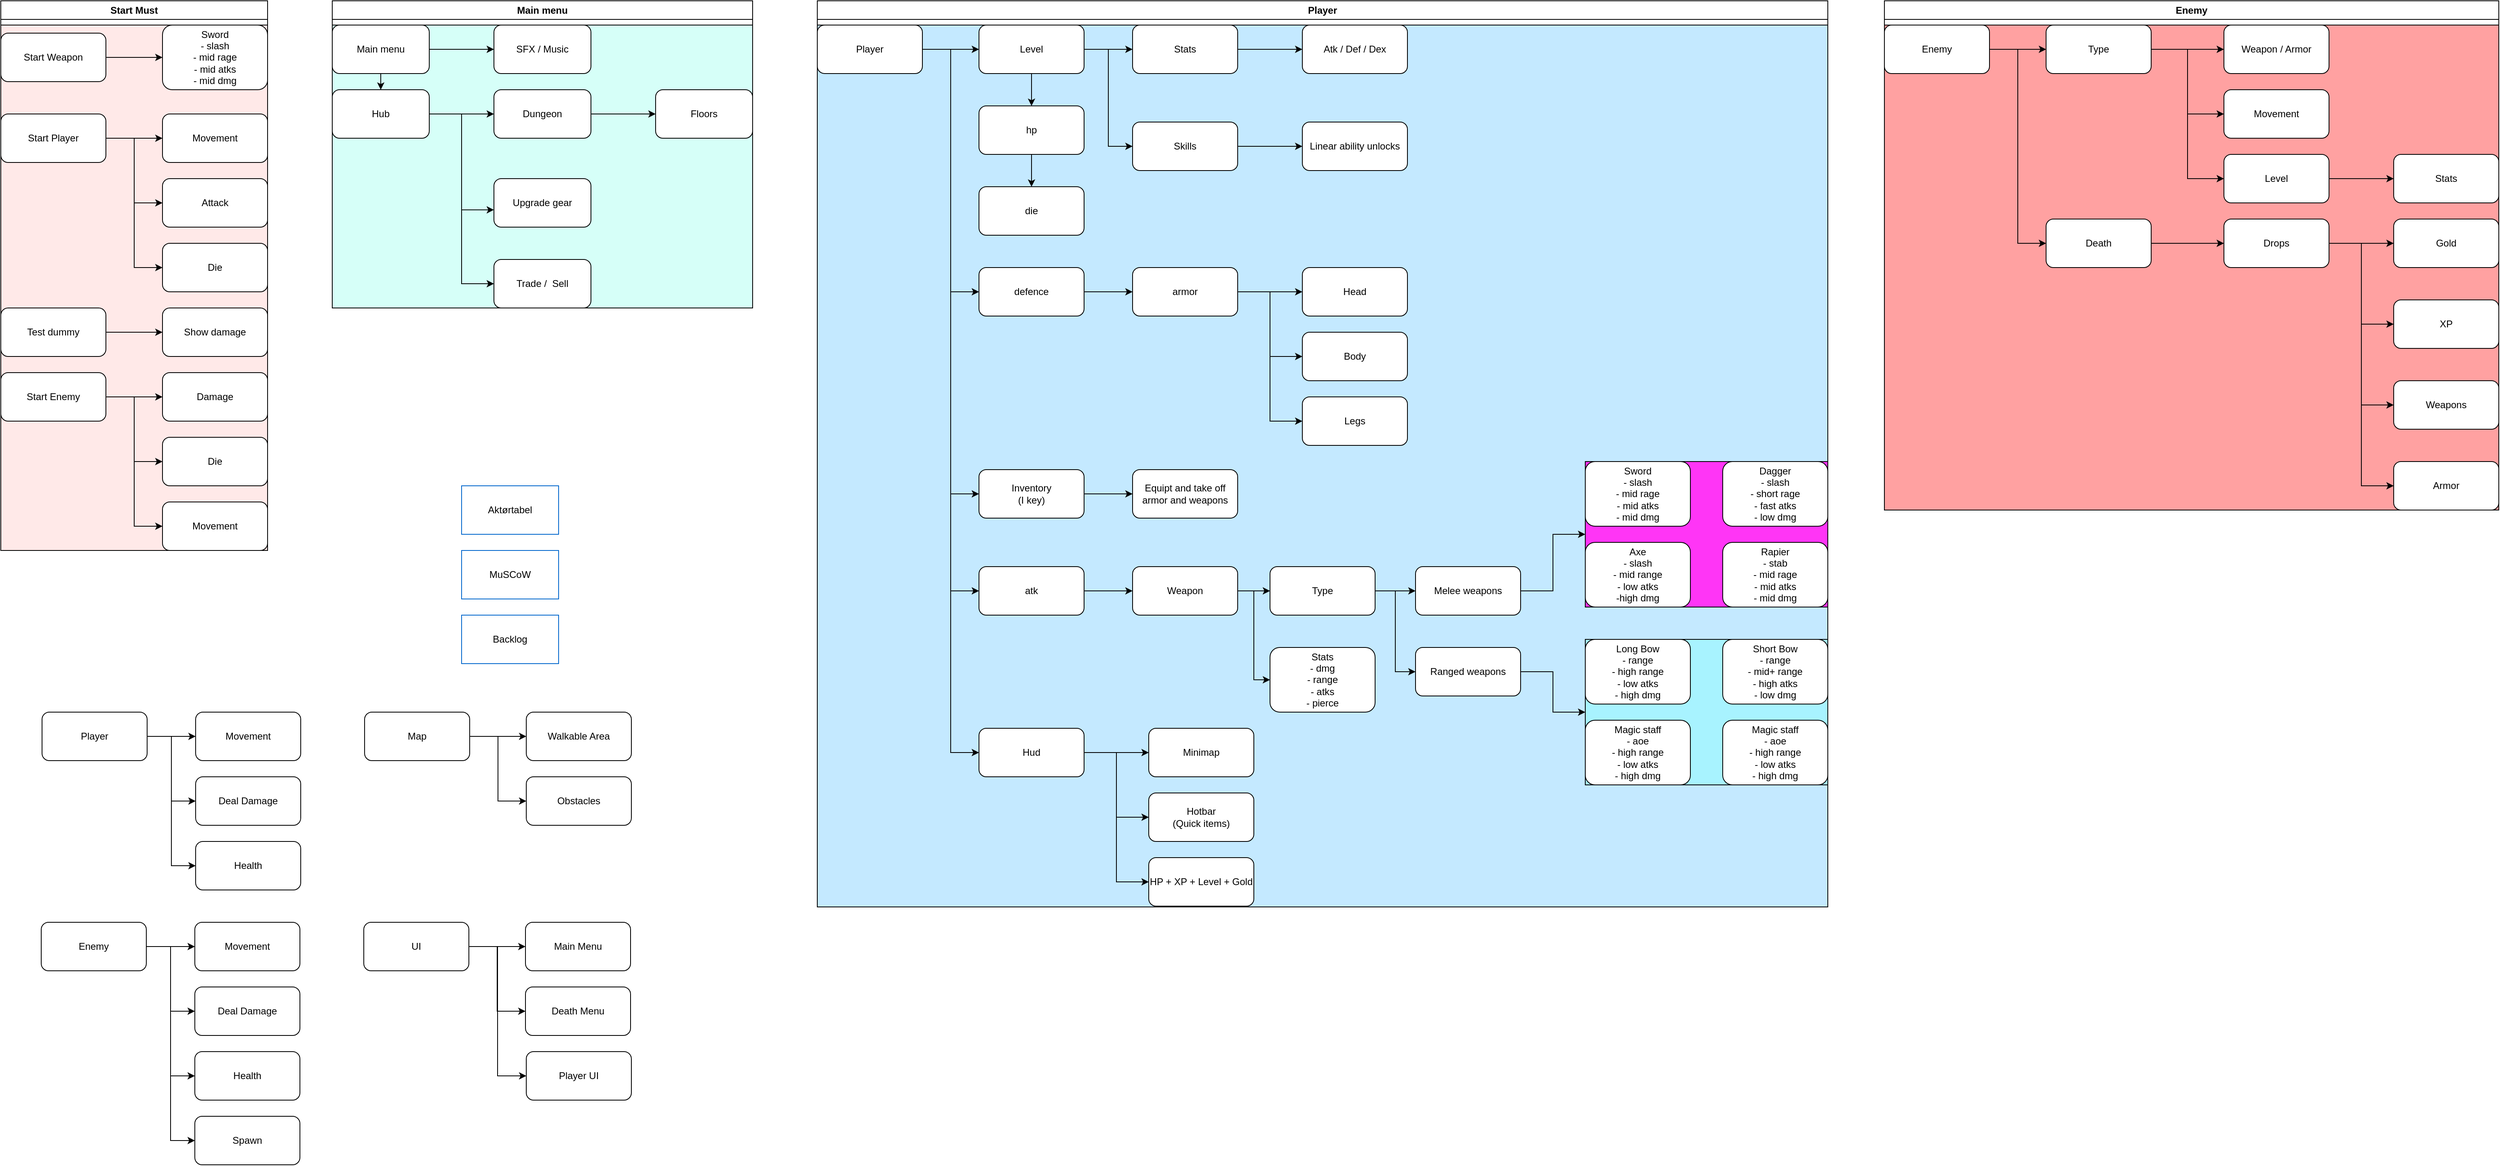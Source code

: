<mxfile version="23.0.2" type="device">
  <diagram name="Page-1" id="mqtEi6wbtd7gNWTVLWyt">
    <mxGraphModel dx="2267" dy="711" grid="1" gridSize="10" guides="1" tooltips="1" connect="1" arrows="1" fold="1" page="1" pageScale="1" pageWidth="827" pageHeight="1169" math="0" shadow="0">
      <root>
        <mxCell id="0" />
        <mxCell id="1" parent="0" />
        <mxCell id="Jrv9yYUr9FENAy5u5AD0-74" value="Start Must" style="swimlane;whiteSpace=wrap;html=1;" parent="1" vertex="1">
          <mxGeometry x="-810" width="330" height="680" as="geometry">
            <mxRectangle x="-580" y="250" width="100" height="30" as="alternateBounds" />
          </mxGeometry>
        </mxCell>
        <mxCell id="Jrv9yYUr9FENAy5u5AD0-71" value="" style="group" parent="Jrv9yYUr9FENAy5u5AD0-74" vertex="1" connectable="0">
          <mxGeometry y="30" width="330" height="780" as="geometry" />
        </mxCell>
        <mxCell id="Jrv9yYUr9FENAy5u5AD0-68" value="" style="rounded=0;whiteSpace=wrap;html=1;fillColor=#FFE9E8;" parent="Jrv9yYUr9FENAy5u5AD0-71" vertex="1">
          <mxGeometry width="330" height="650" as="geometry" />
        </mxCell>
        <mxCell id="Jrv9yYUr9FENAy5u5AD0-48" value="Start Weapon" style="rounded=1;whiteSpace=wrap;html=1;" parent="Jrv9yYUr9FENAy5u5AD0-71" vertex="1">
          <mxGeometry y="10" width="130" height="60" as="geometry" />
        </mxCell>
        <mxCell id="Jrv9yYUr9FENAy5u5AD0-51" value="Sword&lt;br&gt;- slash&lt;br&gt;- mid rage&lt;br&gt;- mid atks&lt;br&gt;- mid dmg" style="rounded=1;whiteSpace=wrap;html=1;" parent="Jrv9yYUr9FENAy5u5AD0-71" vertex="1">
          <mxGeometry x="200" width="130" height="80" as="geometry" />
        </mxCell>
        <mxCell id="Jrv9yYUr9FENAy5u5AD0-52" style="edgeStyle=orthogonalEdgeStyle;rounded=0;orthogonalLoop=1;jettySize=auto;html=1;entryX=0;entryY=0.5;entryDx=0;entryDy=0;" parent="Jrv9yYUr9FENAy5u5AD0-71" source="Jrv9yYUr9FENAy5u5AD0-48" target="Jrv9yYUr9FENAy5u5AD0-51" edge="1">
          <mxGeometry relative="1" as="geometry" />
        </mxCell>
        <mxCell id="ggGsP2pPVyoIJgkPa7wx-4" style="edgeStyle=orthogonalEdgeStyle;rounded=0;orthogonalLoop=1;jettySize=auto;html=1;entryX=0;entryY=0.5;entryDx=0;entryDy=0;" parent="Jrv9yYUr9FENAy5u5AD0-71" source="Jrv9yYUr9FENAy5u5AD0-53" target="ggGsP2pPVyoIJgkPa7wx-3" edge="1">
          <mxGeometry relative="1" as="geometry" />
        </mxCell>
        <mxCell id="Jrv9yYUr9FENAy5u5AD0-53" value="Start Player" style="rounded=1;whiteSpace=wrap;html=1;" parent="Jrv9yYUr9FENAy5u5AD0-71" vertex="1">
          <mxGeometry y="110" width="130" height="60" as="geometry" />
        </mxCell>
        <mxCell id="Jrv9yYUr9FENAy5u5AD0-54" value="Movement" style="rounded=1;whiteSpace=wrap;html=1;" parent="Jrv9yYUr9FENAy5u5AD0-71" vertex="1">
          <mxGeometry x="200" y="110" width="130" height="60" as="geometry" />
        </mxCell>
        <mxCell id="Jrv9yYUr9FENAy5u5AD0-55" value="" style="edgeStyle=orthogonalEdgeStyle;rounded=0;orthogonalLoop=1;jettySize=auto;html=1;" parent="Jrv9yYUr9FENAy5u5AD0-71" source="Jrv9yYUr9FENAy5u5AD0-53" target="Jrv9yYUr9FENAy5u5AD0-54" edge="1">
          <mxGeometry relative="1" as="geometry" />
        </mxCell>
        <mxCell id="Jrv9yYUr9FENAy5u5AD0-56" value="Attack" style="rounded=1;whiteSpace=wrap;html=1;" parent="Jrv9yYUr9FENAy5u5AD0-71" vertex="1">
          <mxGeometry x="200" y="190" width="130" height="60" as="geometry" />
        </mxCell>
        <mxCell id="Jrv9yYUr9FENAy5u5AD0-57" style="edgeStyle=orthogonalEdgeStyle;rounded=0;orthogonalLoop=1;jettySize=auto;html=1;entryX=0;entryY=0.5;entryDx=0;entryDy=0;" parent="Jrv9yYUr9FENAy5u5AD0-71" source="Jrv9yYUr9FENAy5u5AD0-53" target="Jrv9yYUr9FENAy5u5AD0-56" edge="1">
          <mxGeometry relative="1" as="geometry" />
        </mxCell>
        <mxCell id="Jrv9yYUr9FENAy5u5AD0-44" value="Test dummy" style="rounded=1;whiteSpace=wrap;html=1;" parent="Jrv9yYUr9FENAy5u5AD0-71" vertex="1">
          <mxGeometry y="350" width="130" height="60" as="geometry" />
        </mxCell>
        <mxCell id="Jrv9yYUr9FENAy5u5AD0-45" value="Show damage" style="rounded=1;whiteSpace=wrap;html=1;" parent="Jrv9yYUr9FENAy5u5AD0-71" vertex="1">
          <mxGeometry x="200" y="350" width="130" height="60" as="geometry" />
        </mxCell>
        <mxCell id="Jrv9yYUr9FENAy5u5AD0-46" value="" style="edgeStyle=orthogonalEdgeStyle;rounded=0;orthogonalLoop=1;jettySize=auto;html=1;" parent="Jrv9yYUr9FENAy5u5AD0-71" source="Jrv9yYUr9FENAy5u5AD0-44" target="Jrv9yYUr9FENAy5u5AD0-45" edge="1">
          <mxGeometry relative="1" as="geometry" />
        </mxCell>
        <mxCell id="Jrv9yYUr9FENAy5u5AD0-58" value="Start Enemy" style="rounded=1;whiteSpace=wrap;html=1;" parent="Jrv9yYUr9FENAy5u5AD0-71" vertex="1">
          <mxGeometry y="430" width="130" height="60" as="geometry" />
        </mxCell>
        <mxCell id="Jrv9yYUr9FENAy5u5AD0-59" value="Damage" style="rounded=1;whiteSpace=wrap;html=1;" parent="Jrv9yYUr9FENAy5u5AD0-71" vertex="1">
          <mxGeometry x="200" y="430" width="130" height="60" as="geometry" />
        </mxCell>
        <mxCell id="Jrv9yYUr9FENAy5u5AD0-60" value="" style="edgeStyle=orthogonalEdgeStyle;rounded=0;orthogonalLoop=1;jettySize=auto;html=1;" parent="Jrv9yYUr9FENAy5u5AD0-71" source="Jrv9yYUr9FENAy5u5AD0-58" target="Jrv9yYUr9FENAy5u5AD0-59" edge="1">
          <mxGeometry relative="1" as="geometry" />
        </mxCell>
        <mxCell id="Jrv9yYUr9FENAy5u5AD0-61" value="Die" style="rounded=1;whiteSpace=wrap;html=1;" parent="Jrv9yYUr9FENAy5u5AD0-71" vertex="1">
          <mxGeometry x="200" y="510" width="130" height="60" as="geometry" />
        </mxCell>
        <mxCell id="Jrv9yYUr9FENAy5u5AD0-63" style="edgeStyle=orthogonalEdgeStyle;rounded=0;orthogonalLoop=1;jettySize=auto;html=1;entryX=0;entryY=0.5;entryDx=0;entryDy=0;" parent="Jrv9yYUr9FENAy5u5AD0-71" source="Jrv9yYUr9FENAy5u5AD0-58" target="Jrv9yYUr9FENAy5u5AD0-61" edge="1">
          <mxGeometry relative="1" as="geometry" />
        </mxCell>
        <mxCell id="Jrv9yYUr9FENAy5u5AD0-62" value="Movement" style="rounded=1;whiteSpace=wrap;html=1;" parent="Jrv9yYUr9FENAy5u5AD0-71" vertex="1">
          <mxGeometry x="200" y="590" width="130" height="60" as="geometry" />
        </mxCell>
        <mxCell id="Jrv9yYUr9FENAy5u5AD0-64" style="edgeStyle=orthogonalEdgeStyle;rounded=0;orthogonalLoop=1;jettySize=auto;html=1;entryX=0;entryY=0.5;entryDx=0;entryDy=0;" parent="Jrv9yYUr9FENAy5u5AD0-71" source="Jrv9yYUr9FENAy5u5AD0-58" target="Jrv9yYUr9FENAy5u5AD0-62" edge="1">
          <mxGeometry relative="1" as="geometry" />
        </mxCell>
        <mxCell id="ggGsP2pPVyoIJgkPa7wx-3" value="Die" style="rounded=1;whiteSpace=wrap;html=1;" parent="Jrv9yYUr9FENAy5u5AD0-71" vertex="1">
          <mxGeometry x="200" y="270" width="130" height="60" as="geometry" />
        </mxCell>
        <mxCell id="Jrv9yYUr9FENAy5u5AD0-88" value="Main menu" style="swimlane;whiteSpace=wrap;html=1;" parent="1" vertex="1">
          <mxGeometry x="-400" width="520" height="380" as="geometry" />
        </mxCell>
        <mxCell id="Rbtv3UpTWCVs-RguMWbC-48" value="" style="group;fillColor=#C2F9FF;" parent="Jrv9yYUr9FENAy5u5AD0-88" vertex="1" connectable="0">
          <mxGeometry y="30" width="520" height="350" as="geometry" />
        </mxCell>
        <mxCell id="Jrv9yYUr9FENAy5u5AD0-87" value="" style="rounded=0;whiteSpace=wrap;html=1;fillColor=#D6FFF8;" parent="Rbtv3UpTWCVs-RguMWbC-48" vertex="1">
          <mxGeometry width="520" height="350" as="geometry" />
        </mxCell>
        <mxCell id="nUmG_qE6p_w9QVzI2zMw-5" value="Main menu" style="rounded=1;whiteSpace=wrap;html=1;" parent="Rbtv3UpTWCVs-RguMWbC-48" vertex="1">
          <mxGeometry width="120" height="60" as="geometry" />
        </mxCell>
        <mxCell id="UVIBPFIH5ZQVEdflW_nX-1" value="Hub" style="rounded=1;whiteSpace=wrap;html=1;" parent="Rbtv3UpTWCVs-RguMWbC-48" vertex="1">
          <mxGeometry y="80" width="120" height="60" as="geometry" />
        </mxCell>
        <mxCell id="UVIBPFIH5ZQVEdflW_nX-2" value="" style="edgeStyle=orthogonalEdgeStyle;rounded=0;orthogonalLoop=1;jettySize=auto;html=1;" parent="Rbtv3UpTWCVs-RguMWbC-48" source="nUmG_qE6p_w9QVzI2zMw-5" target="UVIBPFIH5ZQVEdflW_nX-1" edge="1">
          <mxGeometry relative="1" as="geometry" />
        </mxCell>
        <mxCell id="UVIBPFIH5ZQVEdflW_nX-3" value="Dungeon" style="rounded=1;whiteSpace=wrap;html=1;" parent="Rbtv3UpTWCVs-RguMWbC-48" vertex="1">
          <mxGeometry x="200" y="80" width="120" height="60" as="geometry" />
        </mxCell>
        <mxCell id="UVIBPFIH5ZQVEdflW_nX-4" value="" style="edgeStyle=orthogonalEdgeStyle;rounded=0;orthogonalLoop=1;jettySize=auto;html=1;" parent="Rbtv3UpTWCVs-RguMWbC-48" source="UVIBPFIH5ZQVEdflW_nX-1" target="UVIBPFIH5ZQVEdflW_nX-3" edge="1">
          <mxGeometry relative="1" as="geometry" />
        </mxCell>
        <mxCell id="UVIBPFIH5ZQVEdflW_nX-5" value="Floors" style="rounded=1;whiteSpace=wrap;html=1;" parent="Rbtv3UpTWCVs-RguMWbC-48" vertex="1">
          <mxGeometry x="400" y="80" width="120" height="60" as="geometry" />
        </mxCell>
        <mxCell id="UVIBPFIH5ZQVEdflW_nX-6" value="" style="edgeStyle=orthogonalEdgeStyle;rounded=0;orthogonalLoop=1;jettySize=auto;html=1;" parent="Rbtv3UpTWCVs-RguMWbC-48" source="UVIBPFIH5ZQVEdflW_nX-3" target="UVIBPFIH5ZQVEdflW_nX-5" edge="1">
          <mxGeometry relative="1" as="geometry" />
        </mxCell>
        <mxCell id="UVIBPFIH5ZQVEdflW_nX-7" value="Upgrade gear" style="rounded=1;whiteSpace=wrap;html=1;" parent="Rbtv3UpTWCVs-RguMWbC-48" vertex="1">
          <mxGeometry x="200" y="190" width="120" height="60" as="geometry" />
        </mxCell>
        <mxCell id="UVIBPFIH5ZQVEdflW_nX-8" style="edgeStyle=orthogonalEdgeStyle;rounded=0;orthogonalLoop=1;jettySize=auto;html=1;entryX=0;entryY=0.643;entryDx=0;entryDy=0;entryPerimeter=0;" parent="Rbtv3UpTWCVs-RguMWbC-48" source="UVIBPFIH5ZQVEdflW_nX-1" target="UVIBPFIH5ZQVEdflW_nX-7" edge="1">
          <mxGeometry relative="1" as="geometry" />
        </mxCell>
        <mxCell id="UVIBPFIH5ZQVEdflW_nX-9" value="Trade /&amp;nbsp; Sell" style="rounded=1;whiteSpace=wrap;html=1;" parent="Rbtv3UpTWCVs-RguMWbC-48" vertex="1">
          <mxGeometry x="200" y="290" width="120" height="60" as="geometry" />
        </mxCell>
        <mxCell id="UVIBPFIH5ZQVEdflW_nX-10" style="edgeStyle=orthogonalEdgeStyle;rounded=0;orthogonalLoop=1;jettySize=auto;html=1;entryX=0;entryY=0.5;entryDx=0;entryDy=0;" parent="Rbtv3UpTWCVs-RguMWbC-48" source="UVIBPFIH5ZQVEdflW_nX-1" target="UVIBPFIH5ZQVEdflW_nX-9" edge="1">
          <mxGeometry relative="1" as="geometry" />
        </mxCell>
        <mxCell id="ggGsP2pPVyoIJgkPa7wx-1" value="SFX / Music" style="rounded=1;whiteSpace=wrap;html=1;" parent="Jrv9yYUr9FENAy5u5AD0-88" vertex="1">
          <mxGeometry x="200" y="30" width="120" height="60" as="geometry" />
        </mxCell>
        <mxCell id="ggGsP2pPVyoIJgkPa7wx-2" value="" style="edgeStyle=orthogonalEdgeStyle;rounded=0;orthogonalLoop=1;jettySize=auto;html=1;" parent="Jrv9yYUr9FENAy5u5AD0-88" source="nUmG_qE6p_w9QVzI2zMw-5" target="ggGsP2pPVyoIJgkPa7wx-1" edge="1">
          <mxGeometry relative="1" as="geometry" />
        </mxCell>
        <mxCell id="Jrv9yYUr9FENAy5u5AD0-89" value="Player" style="swimlane;whiteSpace=wrap;html=1;" parent="1" vertex="1">
          <mxGeometry x="200" width="1250" height="1120" as="geometry" />
        </mxCell>
        <mxCell id="Jrv9yYUr9FENAy5u5AD0-117" value="" style="rounded=0;whiteSpace=wrap;html=1;fillColor=#C4E9FF;" parent="Jrv9yYUr9FENAy5u5AD0-89" vertex="1">
          <mxGeometry y="30" width="1250" height="1091" as="geometry" />
        </mxCell>
        <mxCell id="UVIBPFIH5ZQVEdflW_nX-11" value="Player" style="rounded=1;whiteSpace=wrap;html=1;" parent="Jrv9yYUr9FENAy5u5AD0-89" vertex="1">
          <mxGeometry y="30" width="130" height="60" as="geometry" />
        </mxCell>
        <mxCell id="UVIBPFIH5ZQVEdflW_nX-12" value="Weapon" style="rounded=1;whiteSpace=wrap;html=1;" parent="Jrv9yYUr9FENAy5u5AD0-89" vertex="1">
          <mxGeometry x="390" y="700" width="130" height="60" as="geometry" />
        </mxCell>
        <mxCell id="UVIBPFIH5ZQVEdflW_nX-13" value="Type" style="rounded=1;whiteSpace=wrap;html=1;" parent="Jrv9yYUr9FENAy5u5AD0-89" vertex="1">
          <mxGeometry x="560" y="700" width="130" height="60" as="geometry" />
        </mxCell>
        <mxCell id="Jrv9yYUr9FENAy5u5AD0-109" style="edgeStyle=orthogonalEdgeStyle;rounded=0;orthogonalLoop=1;jettySize=auto;html=1;entryX=0;entryY=0.5;entryDx=0;entryDy=0;" parent="Jrv9yYUr9FENAy5u5AD0-89" source="UVIBPFIH5ZQVEdflW_nX-12" target="UVIBPFIH5ZQVEdflW_nX-13" edge="1">
          <mxGeometry relative="1" as="geometry" />
        </mxCell>
        <mxCell id="UVIBPFIH5ZQVEdflW_nX-25" value="Level" style="rounded=1;whiteSpace=wrap;html=1;" parent="Jrv9yYUr9FENAy5u5AD0-89" vertex="1">
          <mxGeometry x="200" y="30" width="130" height="60" as="geometry" />
        </mxCell>
        <mxCell id="UVIBPFIH5ZQVEdflW_nX-26" style="edgeStyle=orthogonalEdgeStyle;rounded=0;orthogonalLoop=1;jettySize=auto;html=1;entryX=0;entryY=0.5;entryDx=0;entryDy=0;" parent="Jrv9yYUr9FENAy5u5AD0-89" source="UVIBPFIH5ZQVEdflW_nX-11" target="UVIBPFIH5ZQVEdflW_nX-25" edge="1">
          <mxGeometry relative="1" as="geometry" />
        </mxCell>
        <mxCell id="UVIBPFIH5ZQVEdflW_nX-27" value="Stats" style="rounded=1;whiteSpace=wrap;html=1;" parent="Jrv9yYUr9FENAy5u5AD0-89" vertex="1">
          <mxGeometry x="390" y="30" width="130" height="60" as="geometry" />
        </mxCell>
        <mxCell id="UVIBPFIH5ZQVEdflW_nX-28" style="edgeStyle=orthogonalEdgeStyle;rounded=0;orthogonalLoop=1;jettySize=auto;html=1;entryX=0;entryY=0.5;entryDx=0;entryDy=0;" parent="Jrv9yYUr9FENAy5u5AD0-89" source="UVIBPFIH5ZQVEdflW_nX-25" target="UVIBPFIH5ZQVEdflW_nX-27" edge="1">
          <mxGeometry relative="1" as="geometry" />
        </mxCell>
        <mxCell id="UVIBPFIH5ZQVEdflW_nX-29" value="Skills" style="rounded=1;whiteSpace=wrap;html=1;" parent="Jrv9yYUr9FENAy5u5AD0-89" vertex="1">
          <mxGeometry x="390" y="150" width="130" height="60" as="geometry" />
        </mxCell>
        <mxCell id="UVIBPFIH5ZQVEdflW_nX-30" style="edgeStyle=orthogonalEdgeStyle;rounded=0;orthogonalLoop=1;jettySize=auto;html=1;entryX=0;entryY=0.5;entryDx=0;entryDy=0;" parent="Jrv9yYUr9FENAy5u5AD0-89" source="UVIBPFIH5ZQVEdflW_nX-25" target="UVIBPFIH5ZQVEdflW_nX-29" edge="1">
          <mxGeometry relative="1" as="geometry" />
        </mxCell>
        <mxCell id="UVIBPFIH5ZQVEdflW_nX-31" value="Atk / Def / Dex" style="rounded=1;whiteSpace=wrap;html=1;" parent="Jrv9yYUr9FENAy5u5AD0-89" vertex="1">
          <mxGeometry x="600" y="30" width="130" height="60" as="geometry" />
        </mxCell>
        <mxCell id="UVIBPFIH5ZQVEdflW_nX-32" value="" style="edgeStyle=orthogonalEdgeStyle;rounded=0;orthogonalLoop=1;jettySize=auto;html=1;" parent="Jrv9yYUr9FENAy5u5AD0-89" source="UVIBPFIH5ZQVEdflW_nX-27" target="UVIBPFIH5ZQVEdflW_nX-31" edge="1">
          <mxGeometry relative="1" as="geometry" />
        </mxCell>
        <mxCell id="Rbtv3UpTWCVs-RguMWbC-2" value="Linear ability unlocks" style="rounded=1;whiteSpace=wrap;html=1;" parent="Jrv9yYUr9FENAy5u5AD0-89" vertex="1">
          <mxGeometry x="600" y="150" width="130" height="60" as="geometry" />
        </mxCell>
        <mxCell id="Rbtv3UpTWCVs-RguMWbC-3" value="" style="edgeStyle=orthogonalEdgeStyle;rounded=0;orthogonalLoop=1;jettySize=auto;html=1;" parent="Jrv9yYUr9FENAy5u5AD0-89" source="UVIBPFIH5ZQVEdflW_nX-29" target="Rbtv3UpTWCVs-RguMWbC-2" edge="1">
          <mxGeometry relative="1" as="geometry" />
        </mxCell>
        <mxCell id="Rbtv3UpTWCVs-RguMWbC-5" value="Stats&lt;br&gt;- dmg&lt;br&gt;- range&lt;br&gt;- atks&lt;br&gt;- pierce" style="rounded=1;whiteSpace=wrap;html=1;" parent="Jrv9yYUr9FENAy5u5AD0-89" vertex="1">
          <mxGeometry x="560" y="800" width="130" height="80" as="geometry" />
        </mxCell>
        <mxCell id="Jrv9yYUr9FENAy5u5AD0-110" style="edgeStyle=orthogonalEdgeStyle;rounded=0;orthogonalLoop=1;jettySize=auto;html=1;entryX=0;entryY=0.5;entryDx=0;entryDy=0;" parent="Jrv9yYUr9FENAy5u5AD0-89" source="UVIBPFIH5ZQVEdflW_nX-12" target="Rbtv3UpTWCVs-RguMWbC-5" edge="1">
          <mxGeometry relative="1" as="geometry" />
        </mxCell>
        <mxCell id="Jrv9yYUr9FENAy5u5AD0-111" style="edgeStyle=orthogonalEdgeStyle;rounded=0;orthogonalLoop=1;jettySize=auto;html=1;entryX=0;entryY=0.5;entryDx=0;entryDy=0;" parent="Jrv9yYUr9FENAy5u5AD0-89" source="Rbtv3UpTWCVs-RguMWbC-10" target="UVIBPFIH5ZQVEdflW_nX-12" edge="1">
          <mxGeometry relative="1" as="geometry" />
        </mxCell>
        <mxCell id="Rbtv3UpTWCVs-RguMWbC-10" value="atk" style="rounded=1;whiteSpace=wrap;html=1;" parent="Jrv9yYUr9FENAy5u5AD0-89" vertex="1">
          <mxGeometry x="200" y="700" width="130" height="60" as="geometry" />
        </mxCell>
        <mxCell id="Rbtv3UpTWCVs-RguMWbC-13" value="hp" style="rounded=1;whiteSpace=wrap;html=1;" parent="Jrv9yYUr9FENAy5u5AD0-89" vertex="1">
          <mxGeometry x="200" y="130" width="130" height="60" as="geometry" />
        </mxCell>
        <mxCell id="Rbtv3UpTWCVs-RguMWbC-16" style="edgeStyle=orthogonalEdgeStyle;rounded=0;orthogonalLoop=1;jettySize=auto;html=1;entryX=0.5;entryY=0;entryDx=0;entryDy=0;" parent="Jrv9yYUr9FENAy5u5AD0-89" source="UVIBPFIH5ZQVEdflW_nX-25" target="Rbtv3UpTWCVs-RguMWbC-13" edge="1">
          <mxGeometry relative="1" as="geometry" />
        </mxCell>
        <mxCell id="Rbtv3UpTWCVs-RguMWbC-14" value="die" style="rounded=1;whiteSpace=wrap;html=1;" parent="Jrv9yYUr9FENAy5u5AD0-89" vertex="1">
          <mxGeometry x="200" y="230" width="130" height="60" as="geometry" />
        </mxCell>
        <mxCell id="Rbtv3UpTWCVs-RguMWbC-15" value="" style="edgeStyle=orthogonalEdgeStyle;rounded=0;orthogonalLoop=1;jettySize=auto;html=1;" parent="Jrv9yYUr9FENAy5u5AD0-89" source="Rbtv3UpTWCVs-RguMWbC-13" target="Rbtv3UpTWCVs-RguMWbC-14" edge="1">
          <mxGeometry relative="1" as="geometry" />
        </mxCell>
        <mxCell id="Rbtv3UpTWCVs-RguMWbC-27" value="defence" style="rounded=1;whiteSpace=wrap;html=1;" parent="Jrv9yYUr9FENAy5u5AD0-89" vertex="1">
          <mxGeometry x="200" y="330" width="130" height="60" as="geometry" />
        </mxCell>
        <mxCell id="Rbtv3UpTWCVs-RguMWbC-32" value="armor" style="rounded=1;whiteSpace=wrap;html=1;" parent="Jrv9yYUr9FENAy5u5AD0-89" vertex="1">
          <mxGeometry x="390" y="330" width="130" height="60" as="geometry" />
        </mxCell>
        <mxCell id="Rbtv3UpTWCVs-RguMWbC-33" value="" style="edgeStyle=orthogonalEdgeStyle;rounded=0;orthogonalLoop=1;jettySize=auto;html=1;" parent="Jrv9yYUr9FENAy5u5AD0-89" source="Rbtv3UpTWCVs-RguMWbC-27" target="Rbtv3UpTWCVs-RguMWbC-32" edge="1">
          <mxGeometry relative="1" as="geometry" />
        </mxCell>
        <mxCell id="Rbtv3UpTWCVs-RguMWbC-34" value="Head" style="rounded=1;whiteSpace=wrap;html=1;" parent="Jrv9yYUr9FENAy5u5AD0-89" vertex="1">
          <mxGeometry x="600" y="330" width="130" height="60" as="geometry" />
        </mxCell>
        <mxCell id="Rbtv3UpTWCVs-RguMWbC-43" style="edgeStyle=orthogonalEdgeStyle;rounded=0;orthogonalLoop=1;jettySize=auto;html=1;entryX=0;entryY=0.5;entryDx=0;entryDy=0;" parent="Jrv9yYUr9FENAy5u5AD0-89" source="Rbtv3UpTWCVs-RguMWbC-32" target="Rbtv3UpTWCVs-RguMWbC-34" edge="1">
          <mxGeometry relative="1" as="geometry" />
        </mxCell>
        <mxCell id="Rbtv3UpTWCVs-RguMWbC-37" value="Legs" style="rounded=1;whiteSpace=wrap;html=1;" parent="Jrv9yYUr9FENAy5u5AD0-89" vertex="1">
          <mxGeometry x="600" y="490" width="130" height="60" as="geometry" />
        </mxCell>
        <mxCell id="Rbtv3UpTWCVs-RguMWbC-45" style="edgeStyle=orthogonalEdgeStyle;rounded=0;orthogonalLoop=1;jettySize=auto;html=1;entryX=0;entryY=0.5;entryDx=0;entryDy=0;" parent="Jrv9yYUr9FENAy5u5AD0-89" source="Rbtv3UpTWCVs-RguMWbC-32" target="Rbtv3UpTWCVs-RguMWbC-37" edge="1">
          <mxGeometry relative="1" as="geometry" />
        </mxCell>
        <mxCell id="Rbtv3UpTWCVs-RguMWbC-36" value="Body" style="rounded=1;whiteSpace=wrap;html=1;" parent="Jrv9yYUr9FENAy5u5AD0-89" vertex="1">
          <mxGeometry x="600" y="410" width="130" height="60" as="geometry" />
        </mxCell>
        <mxCell id="Rbtv3UpTWCVs-RguMWbC-44" style="edgeStyle=orthogonalEdgeStyle;rounded=0;orthogonalLoop=1;jettySize=auto;html=1;entryX=0;entryY=0.5;entryDx=0;entryDy=0;" parent="Jrv9yYUr9FENAy5u5AD0-89" source="Rbtv3UpTWCVs-RguMWbC-32" target="Rbtv3UpTWCVs-RguMWbC-36" edge="1">
          <mxGeometry relative="1" as="geometry" />
        </mxCell>
        <mxCell id="Rbtv3UpTWCVs-RguMWbC-58" style="edgeStyle=orthogonalEdgeStyle;rounded=0;orthogonalLoop=1;jettySize=auto;html=1;exitX=0.5;exitY=1;exitDx=0;exitDy=0;" parent="Jrv9yYUr9FENAy5u5AD0-89" source="Rbtv3UpTWCVs-RguMWbC-32" target="Rbtv3UpTWCVs-RguMWbC-32" edge="1">
          <mxGeometry relative="1" as="geometry" />
        </mxCell>
        <mxCell id="Jrv9yYUr9FENAy5u5AD0-2" value="Melee weapons" style="rounded=1;whiteSpace=wrap;html=1;" parent="Jrv9yYUr9FENAy5u5AD0-89" vertex="1">
          <mxGeometry x="740" y="700" width="130" height="60" as="geometry" />
        </mxCell>
        <mxCell id="Jrv9yYUr9FENAy5u5AD0-115" style="edgeStyle=orthogonalEdgeStyle;rounded=0;orthogonalLoop=1;jettySize=auto;html=1;entryX=0;entryY=0.5;entryDx=0;entryDy=0;" parent="Jrv9yYUr9FENAy5u5AD0-89" source="UVIBPFIH5ZQVEdflW_nX-11" target="Rbtv3UpTWCVs-RguMWbC-10" edge="1">
          <mxGeometry relative="1" as="geometry" />
        </mxCell>
        <mxCell id="Jrv9yYUr9FENAy5u5AD0-3" value="" style="edgeStyle=orthogonalEdgeStyle;rounded=0;orthogonalLoop=1;jettySize=auto;html=1;" parent="Jrv9yYUr9FENAy5u5AD0-89" source="UVIBPFIH5ZQVEdflW_nX-13" target="Jrv9yYUr9FENAy5u5AD0-2" edge="1">
          <mxGeometry relative="1" as="geometry" />
        </mxCell>
        <mxCell id="Jrv9yYUr9FENAy5u5AD0-4" value="Ranged weapons" style="rounded=1;whiteSpace=wrap;html=1;" parent="Jrv9yYUr9FENAy5u5AD0-89" vertex="1">
          <mxGeometry x="740" y="800" width="130" height="60" as="geometry" />
        </mxCell>
        <mxCell id="Jrv9yYUr9FENAy5u5AD0-5" style="edgeStyle=orthogonalEdgeStyle;rounded=0;orthogonalLoop=1;jettySize=auto;html=1;entryX=0;entryY=0.5;entryDx=0;entryDy=0;" parent="Jrv9yYUr9FENAy5u5AD0-89" source="UVIBPFIH5ZQVEdflW_nX-13" target="Jrv9yYUr9FENAy5u5AD0-4" edge="1">
          <mxGeometry relative="1" as="geometry" />
        </mxCell>
        <mxCell id="Jrv9yYUr9FENAy5u5AD0-12" value="" style="group" parent="Jrv9yYUr9FENAy5u5AD0-89" vertex="1" connectable="0">
          <mxGeometry x="950" y="570" width="300" height="180" as="geometry" />
        </mxCell>
        <mxCell id="Jrv9yYUr9FENAy5u5AD0-11" value="" style="rounded=0;whiteSpace=wrap;html=1;fillColor=#ff35f6;" parent="Jrv9yYUr9FENAy5u5AD0-12" vertex="1">
          <mxGeometry width="300" height="180" as="geometry" />
        </mxCell>
        <mxCell id="UVIBPFIH5ZQVEdflW_nX-15" value="Sword&lt;br&gt;- slash&lt;br&gt;- mid rage&lt;br&gt;- mid atks&lt;br&gt;- mid dmg" style="rounded=1;whiteSpace=wrap;html=1;" parent="Jrv9yYUr9FENAy5u5AD0-12" vertex="1">
          <mxGeometry width="130" height="80" as="geometry" />
        </mxCell>
        <mxCell id="UVIBPFIH5ZQVEdflW_nX-17" value="Axe&lt;br&gt;- slash&lt;br&gt;- mid range&lt;br&gt;- low atks&lt;br&gt;-high dmg" style="rounded=1;whiteSpace=wrap;html=1;" parent="Jrv9yYUr9FENAy5u5AD0-12" vertex="1">
          <mxGeometry y="100" width="130" height="80" as="geometry" />
        </mxCell>
        <mxCell id="Jrv9yYUr9FENAy5u5AD0-6" value="Dagger&lt;br&gt;- slash&lt;br&gt;- short rage&lt;br&gt;- fast atks&lt;br&gt;- low dmg" style="rounded=1;whiteSpace=wrap;html=1;" parent="Jrv9yYUr9FENAy5u5AD0-12" vertex="1">
          <mxGeometry x="170" width="130" height="80" as="geometry" />
        </mxCell>
        <mxCell id="Jrv9yYUr9FENAy5u5AD0-7" value="Rapier&lt;br&gt;- stab&lt;br&gt;- mid rage&lt;br style=&quot;border-color: var(--border-color);&quot;&gt;- mid atks&lt;br style=&quot;border-color: var(--border-color);&quot;&gt;- mid dmg" style="rounded=1;whiteSpace=wrap;html=1;" parent="Jrv9yYUr9FENAy5u5AD0-12" vertex="1">
          <mxGeometry x="170" y="100" width="130" height="80" as="geometry" />
        </mxCell>
        <mxCell id="Jrv9yYUr9FENAy5u5AD0-15" value="" style="group" parent="Jrv9yYUr9FENAy5u5AD0-89" vertex="1" connectable="0">
          <mxGeometry x="950" y="790" width="300" height="180" as="geometry" />
        </mxCell>
        <mxCell id="Jrv9yYUr9FENAy5u5AD0-14" value="" style="rounded=0;whiteSpace=wrap;html=1;fillColor=#A8F3FF;" parent="Jrv9yYUr9FENAy5u5AD0-15" vertex="1">
          <mxGeometry width="300" height="180" as="geometry" />
        </mxCell>
        <mxCell id="UVIBPFIH5ZQVEdflW_nX-20" value="Long Bow&lt;br&gt;- range&lt;br&gt;- high range&lt;br&gt;- low atks&lt;br style=&quot;border-color: var(--border-color);&quot;&gt;- high dmg" style="rounded=1;whiteSpace=wrap;html=1;" parent="Jrv9yYUr9FENAy5u5AD0-15" vertex="1">
          <mxGeometry width="130" height="80" as="geometry" />
        </mxCell>
        <mxCell id="UVIBPFIH5ZQVEdflW_nX-21" value="Magic staff&lt;br&gt;- aoe&lt;br&gt;- high range&lt;br&gt;- low atks&lt;br style=&quot;border-color: var(--border-color);&quot;&gt;- high dmg" style="rounded=1;whiteSpace=wrap;html=1;" parent="Jrv9yYUr9FENAy5u5AD0-15" vertex="1">
          <mxGeometry y="100" width="130" height="80" as="geometry" />
        </mxCell>
        <mxCell id="Jrv9yYUr9FENAy5u5AD0-8" value="Short Bow&lt;br&gt;- range&lt;br&gt;- mid+ range&lt;br&gt;- high atks&lt;br style=&quot;border-color: var(--border-color);&quot;&gt;- low dmg" style="rounded=1;whiteSpace=wrap;html=1;" parent="Jrv9yYUr9FENAy5u5AD0-15" vertex="1">
          <mxGeometry x="170" width="130" height="80" as="geometry" />
        </mxCell>
        <mxCell id="Jrv9yYUr9FENAy5u5AD0-9" value="Magic staff&lt;br&gt;- aoe&lt;br&gt;- high range&lt;br&gt;- low atks&lt;br style=&quot;border-color: var(--border-color);&quot;&gt;- high dmg" style="rounded=1;whiteSpace=wrap;html=1;" parent="Jrv9yYUr9FENAy5u5AD0-15" vertex="1">
          <mxGeometry x="170" y="100" width="130" height="80" as="geometry" />
        </mxCell>
        <mxCell id="Jrv9yYUr9FENAy5u5AD0-16" style="edgeStyle=orthogonalEdgeStyle;rounded=0;orthogonalLoop=1;jettySize=auto;html=1;entryX=0;entryY=0.5;entryDx=0;entryDy=0;" parent="Jrv9yYUr9FENAy5u5AD0-89" source="Jrv9yYUr9FENAy5u5AD0-4" target="Jrv9yYUr9FENAy5u5AD0-14" edge="1">
          <mxGeometry relative="1" as="geometry" />
        </mxCell>
        <mxCell id="Jrv9yYUr9FENAy5u5AD0-96" value="Hud" style="rounded=1;whiteSpace=wrap;html=1;" parent="Jrv9yYUr9FENAy5u5AD0-89" vertex="1">
          <mxGeometry x="200" y="900" width="130" height="60" as="geometry" />
        </mxCell>
        <mxCell id="Jrv9yYUr9FENAy5u5AD0-113" style="edgeStyle=orthogonalEdgeStyle;rounded=0;orthogonalLoop=1;jettySize=auto;html=1;entryX=0;entryY=0.5;entryDx=0;entryDy=0;" parent="Jrv9yYUr9FENAy5u5AD0-89" source="UVIBPFIH5ZQVEdflW_nX-11" target="Rbtv3UpTWCVs-RguMWbC-27" edge="1">
          <mxGeometry relative="1" as="geometry" />
        </mxCell>
        <mxCell id="Jrv9yYUr9FENAy5u5AD0-112" style="edgeStyle=orthogonalEdgeStyle;rounded=0;orthogonalLoop=1;jettySize=auto;html=1;entryX=0;entryY=0.5;entryDx=0;entryDy=0;" parent="Jrv9yYUr9FENAy5u5AD0-89" source="Jrv9yYUr9FENAy5u5AD0-2" target="Jrv9yYUr9FENAy5u5AD0-11" edge="1">
          <mxGeometry relative="1" as="geometry" />
        </mxCell>
        <mxCell id="Jrv9yYUr9FENAy5u5AD0-116" style="edgeStyle=orthogonalEdgeStyle;rounded=0;orthogonalLoop=1;jettySize=auto;html=1;entryX=0;entryY=0.5;entryDx=0;entryDy=0;" parent="Jrv9yYUr9FENAy5u5AD0-89" source="UVIBPFIH5ZQVEdflW_nX-11" target="Jrv9yYUr9FENAy5u5AD0-96" edge="1">
          <mxGeometry relative="1" as="geometry" />
        </mxCell>
        <mxCell id="Jrv9yYUr9FENAy5u5AD0-97" value="Minimap" style="rounded=1;whiteSpace=wrap;html=1;" parent="Jrv9yYUr9FENAy5u5AD0-89" vertex="1">
          <mxGeometry x="410" y="900" width="130" height="60" as="geometry" />
        </mxCell>
        <mxCell id="Jrv9yYUr9FENAy5u5AD0-99" value="Hotbar&lt;br&gt;(Quick items)" style="rounded=1;whiteSpace=wrap;html=1;" parent="Jrv9yYUr9FENAy5u5AD0-89" vertex="1">
          <mxGeometry x="410" y="980" width="130" height="60" as="geometry" />
        </mxCell>
        <mxCell id="Jrv9yYUr9FENAy5u5AD0-100" value="HP + XP + Level + Gold" style="rounded=1;whiteSpace=wrap;html=1;" parent="Jrv9yYUr9FENAy5u5AD0-89" vertex="1">
          <mxGeometry x="410" y="1060" width="130" height="60" as="geometry" />
        </mxCell>
        <mxCell id="Jrv9yYUr9FENAy5u5AD0-106" value="Inventory&lt;br&gt;(I key)" style="rounded=1;whiteSpace=wrap;html=1;" parent="Jrv9yYUr9FENAy5u5AD0-89" vertex="1">
          <mxGeometry x="200" y="580" width="130" height="60" as="geometry" />
        </mxCell>
        <mxCell id="Jrv9yYUr9FENAy5u5AD0-98" value="" style="edgeStyle=orthogonalEdgeStyle;rounded=0;orthogonalLoop=1;jettySize=auto;html=1;" parent="Jrv9yYUr9FENAy5u5AD0-89" source="Jrv9yYUr9FENAy5u5AD0-96" target="Jrv9yYUr9FENAy5u5AD0-97" edge="1">
          <mxGeometry relative="1" as="geometry" />
        </mxCell>
        <mxCell id="Jrv9yYUr9FENAy5u5AD0-107" value="Equipt and take off armor and weapons" style="rounded=1;whiteSpace=wrap;html=1;" parent="Jrv9yYUr9FENAy5u5AD0-89" vertex="1">
          <mxGeometry x="390" y="580" width="130" height="60" as="geometry" />
        </mxCell>
        <mxCell id="Jrv9yYUr9FENAy5u5AD0-101" style="edgeStyle=orthogonalEdgeStyle;rounded=0;orthogonalLoop=1;jettySize=auto;html=1;entryX=0;entryY=0.5;entryDx=0;entryDy=0;" parent="Jrv9yYUr9FENAy5u5AD0-89" source="Jrv9yYUr9FENAy5u5AD0-96" target="Jrv9yYUr9FENAy5u5AD0-99" edge="1">
          <mxGeometry relative="1" as="geometry" />
        </mxCell>
        <mxCell id="Jrv9yYUr9FENAy5u5AD0-102" style="edgeStyle=orthogonalEdgeStyle;rounded=0;orthogonalLoop=1;jettySize=auto;html=1;entryX=0;entryY=0.5;entryDx=0;entryDy=0;" parent="Jrv9yYUr9FENAy5u5AD0-89" source="Jrv9yYUr9FENAy5u5AD0-96" target="Jrv9yYUr9FENAy5u5AD0-100" edge="1">
          <mxGeometry relative="1" as="geometry" />
        </mxCell>
        <mxCell id="Jrv9yYUr9FENAy5u5AD0-114" style="edgeStyle=orthogonalEdgeStyle;rounded=0;orthogonalLoop=1;jettySize=auto;html=1;entryX=0;entryY=0.5;entryDx=0;entryDy=0;" parent="Jrv9yYUr9FENAy5u5AD0-89" source="UVIBPFIH5ZQVEdflW_nX-11" target="Jrv9yYUr9FENAy5u5AD0-106" edge="1">
          <mxGeometry relative="1" as="geometry" />
        </mxCell>
        <mxCell id="Jrv9yYUr9FENAy5u5AD0-108" value="" style="edgeStyle=orthogonalEdgeStyle;rounded=0;orthogonalLoop=1;jettySize=auto;html=1;" parent="Jrv9yYUr9FENAy5u5AD0-89" source="Jrv9yYUr9FENAy5u5AD0-106" target="Jrv9yYUr9FENAy5u5AD0-107" edge="1">
          <mxGeometry relative="1" as="geometry" />
        </mxCell>
        <mxCell id="Jrv9yYUr9FENAy5u5AD0-93" value="Enemy" style="swimlane;whiteSpace=wrap;html=1;" parent="1" vertex="1">
          <mxGeometry x="1520" width="760" height="630" as="geometry" />
        </mxCell>
        <mxCell id="Jrv9yYUr9FENAy5u5AD0-47" value="" style="group" parent="Jrv9yYUr9FENAy5u5AD0-93" vertex="1" connectable="0">
          <mxGeometry y="30" width="760" height="600" as="geometry" />
        </mxCell>
        <mxCell id="Jrv9yYUr9FENAy5u5AD0-92" value="" style="rounded=0;whiteSpace=wrap;html=1;fillColor=#FFA1A1;" parent="Jrv9yYUr9FENAy5u5AD0-47" vertex="1">
          <mxGeometry width="760" height="600" as="geometry" />
        </mxCell>
        <mxCell id="UVIBPFIH5ZQVEdflW_nX-38" value="Enemy" style="rounded=1;whiteSpace=wrap;html=1;" parent="Jrv9yYUr9FENAy5u5AD0-47" vertex="1">
          <mxGeometry width="130" height="60" as="geometry" />
        </mxCell>
        <mxCell id="UVIBPFIH5ZQVEdflW_nX-39" value="Type" style="rounded=1;whiteSpace=wrap;html=1;" parent="Jrv9yYUr9FENAy5u5AD0-47" vertex="1">
          <mxGeometry x="200" width="130" height="60" as="geometry" />
        </mxCell>
        <mxCell id="UVIBPFIH5ZQVEdflW_nX-40" value="" style="edgeStyle=orthogonalEdgeStyle;rounded=0;orthogonalLoop=1;jettySize=auto;html=1;" parent="Jrv9yYUr9FENAy5u5AD0-47" source="UVIBPFIH5ZQVEdflW_nX-38" target="UVIBPFIH5ZQVEdflW_nX-39" edge="1">
          <mxGeometry relative="1" as="geometry" />
        </mxCell>
        <mxCell id="UVIBPFIH5ZQVEdflW_nX-41" value="Weapon / Armor" style="rounded=1;whiteSpace=wrap;html=1;" parent="Jrv9yYUr9FENAy5u5AD0-47" vertex="1">
          <mxGeometry x="420" width="130" height="60" as="geometry" />
        </mxCell>
        <mxCell id="UVIBPFIH5ZQVEdflW_nX-42" value="" style="edgeStyle=orthogonalEdgeStyle;rounded=0;orthogonalLoop=1;jettySize=auto;html=1;" parent="Jrv9yYUr9FENAy5u5AD0-47" source="UVIBPFIH5ZQVEdflW_nX-39" target="UVIBPFIH5ZQVEdflW_nX-41" edge="1">
          <mxGeometry relative="1" as="geometry" />
        </mxCell>
        <mxCell id="UVIBPFIH5ZQVEdflW_nX-43" value="Level" style="rounded=1;whiteSpace=wrap;html=1;" parent="Jrv9yYUr9FENAy5u5AD0-47" vertex="1">
          <mxGeometry x="420" y="160" width="130" height="60" as="geometry" />
        </mxCell>
        <mxCell id="UVIBPFIH5ZQVEdflW_nX-44" style="edgeStyle=orthogonalEdgeStyle;rounded=0;orthogonalLoop=1;jettySize=auto;html=1;entryX=0;entryY=0.5;entryDx=0;entryDy=0;" parent="Jrv9yYUr9FENAy5u5AD0-47" source="UVIBPFIH5ZQVEdflW_nX-39" target="UVIBPFIH5ZQVEdflW_nX-43" edge="1">
          <mxGeometry relative="1" as="geometry" />
        </mxCell>
        <mxCell id="UVIBPFIH5ZQVEdflW_nX-46" value="Stats" style="rounded=1;whiteSpace=wrap;html=1;" parent="Jrv9yYUr9FENAy5u5AD0-47" vertex="1">
          <mxGeometry x="630" y="160" width="130" height="60" as="geometry" />
        </mxCell>
        <mxCell id="UVIBPFIH5ZQVEdflW_nX-47" value="" style="edgeStyle=orthogonalEdgeStyle;rounded=0;orthogonalLoop=1;jettySize=auto;html=1;" parent="Jrv9yYUr9FENAy5u5AD0-47" source="UVIBPFIH5ZQVEdflW_nX-43" target="UVIBPFIH5ZQVEdflW_nX-46" edge="1">
          <mxGeometry relative="1" as="geometry" />
        </mxCell>
        <mxCell id="Rbtv3UpTWCVs-RguMWbC-17" value="Death" style="rounded=1;whiteSpace=wrap;html=1;" parent="Jrv9yYUr9FENAy5u5AD0-47" vertex="1">
          <mxGeometry x="200" y="240" width="130" height="60" as="geometry" />
        </mxCell>
        <mxCell id="Rbtv3UpTWCVs-RguMWbC-18" style="edgeStyle=orthogonalEdgeStyle;rounded=0;orthogonalLoop=1;jettySize=auto;html=1;entryX=0;entryY=0.5;entryDx=0;entryDy=0;" parent="Jrv9yYUr9FENAy5u5AD0-47" source="UVIBPFIH5ZQVEdflW_nX-38" target="Rbtv3UpTWCVs-RguMWbC-17" edge="1">
          <mxGeometry relative="1" as="geometry" />
        </mxCell>
        <mxCell id="Rbtv3UpTWCVs-RguMWbC-19" value="Drops" style="rounded=1;whiteSpace=wrap;html=1;" parent="Jrv9yYUr9FENAy5u5AD0-47" vertex="1">
          <mxGeometry x="420" y="240" width="130" height="60" as="geometry" />
        </mxCell>
        <mxCell id="Rbtv3UpTWCVs-RguMWbC-20" style="edgeStyle=orthogonalEdgeStyle;rounded=0;orthogonalLoop=1;jettySize=auto;html=1;entryX=0;entryY=0.5;entryDx=0;entryDy=0;" parent="Jrv9yYUr9FENAy5u5AD0-47" source="Rbtv3UpTWCVs-RguMWbC-17" target="Rbtv3UpTWCVs-RguMWbC-19" edge="1">
          <mxGeometry relative="1" as="geometry" />
        </mxCell>
        <mxCell id="Rbtv3UpTWCVs-RguMWbC-21" value="Gold" style="rounded=1;whiteSpace=wrap;html=1;" parent="Jrv9yYUr9FENAy5u5AD0-47" vertex="1">
          <mxGeometry x="630" y="240" width="130" height="60" as="geometry" />
        </mxCell>
        <mxCell id="Rbtv3UpTWCVs-RguMWbC-22" style="edgeStyle=orthogonalEdgeStyle;rounded=0;orthogonalLoop=1;jettySize=auto;html=1;entryX=0;entryY=0.5;entryDx=0;entryDy=0;" parent="Jrv9yYUr9FENAy5u5AD0-47" source="Rbtv3UpTWCVs-RguMWbC-19" target="Rbtv3UpTWCVs-RguMWbC-21" edge="1">
          <mxGeometry relative="1" as="geometry" />
        </mxCell>
        <mxCell id="Rbtv3UpTWCVs-RguMWbC-23" value="XP" style="rounded=1;whiteSpace=wrap;html=1;" parent="Jrv9yYUr9FENAy5u5AD0-47" vertex="1">
          <mxGeometry x="630" y="340" width="130" height="60" as="geometry" />
        </mxCell>
        <mxCell id="Rbtv3UpTWCVs-RguMWbC-24" style="edgeStyle=orthogonalEdgeStyle;rounded=0;orthogonalLoop=1;jettySize=auto;html=1;entryX=0;entryY=0.5;entryDx=0;entryDy=0;" parent="Jrv9yYUr9FENAy5u5AD0-47" source="Rbtv3UpTWCVs-RguMWbC-19" target="Rbtv3UpTWCVs-RguMWbC-23" edge="1">
          <mxGeometry relative="1" as="geometry" />
        </mxCell>
        <mxCell id="Rbtv3UpTWCVs-RguMWbC-25" value="Weapons" style="rounded=1;whiteSpace=wrap;html=1;" parent="Jrv9yYUr9FENAy5u5AD0-47" vertex="1">
          <mxGeometry x="630" y="440" width="130" height="60" as="geometry" />
        </mxCell>
        <mxCell id="Rbtv3UpTWCVs-RguMWbC-26" style="edgeStyle=orthogonalEdgeStyle;rounded=0;orthogonalLoop=1;jettySize=auto;html=1;entryX=0;entryY=0.5;entryDx=0;entryDy=0;" parent="Jrv9yYUr9FENAy5u5AD0-47" source="Rbtv3UpTWCVs-RguMWbC-19" target="Rbtv3UpTWCVs-RguMWbC-25" edge="1">
          <mxGeometry relative="1" as="geometry" />
        </mxCell>
        <mxCell id="Rbtv3UpTWCVs-RguMWbC-46" value="Armor" style="rounded=1;whiteSpace=wrap;html=1;" parent="Jrv9yYUr9FENAy5u5AD0-47" vertex="1">
          <mxGeometry x="630" y="540" width="130" height="60" as="geometry" />
        </mxCell>
        <mxCell id="Rbtv3UpTWCVs-RguMWbC-47" style="edgeStyle=orthogonalEdgeStyle;rounded=0;orthogonalLoop=1;jettySize=auto;html=1;entryX=0;entryY=0.5;entryDx=0;entryDy=0;" parent="Jrv9yYUr9FENAy5u5AD0-47" source="Rbtv3UpTWCVs-RguMWbC-19" target="Rbtv3UpTWCVs-RguMWbC-46" edge="1">
          <mxGeometry relative="1" as="geometry" />
        </mxCell>
        <mxCell id="Rbtv3UpTWCVs-RguMWbC-55" value="Movement" style="rounded=1;whiteSpace=wrap;html=1;" parent="Jrv9yYUr9FENAy5u5AD0-47" vertex="1">
          <mxGeometry x="420" y="80" width="130" height="60" as="geometry" />
        </mxCell>
        <mxCell id="Rbtv3UpTWCVs-RguMWbC-56" style="edgeStyle=orthogonalEdgeStyle;rounded=0;orthogonalLoop=1;jettySize=auto;html=1;entryX=0;entryY=0.5;entryDx=0;entryDy=0;" parent="Jrv9yYUr9FENAy5u5AD0-47" source="UVIBPFIH5ZQVEdflW_nX-39" target="Rbtv3UpTWCVs-RguMWbC-55" edge="1">
          <mxGeometry relative="1" as="geometry" />
        </mxCell>
        <mxCell id="ggGsP2pPVyoIJgkPa7wx-6" value="Aktørtabel" style="rounded=0;whiteSpace=wrap;html=1;strokeColor=#0066CC;" parent="1" vertex="1">
          <mxGeometry x="-240" y="600" width="120" height="60" as="geometry" />
        </mxCell>
        <mxCell id="ggGsP2pPVyoIJgkPa7wx-7" value="MuSCoW" style="rounded=0;whiteSpace=wrap;html=1;strokeColor=#0066CC;" parent="1" vertex="1">
          <mxGeometry x="-240" y="680" width="120" height="60" as="geometry" />
        </mxCell>
        <mxCell id="ggGsP2pPVyoIJgkPa7wx-8" value="Backlog" style="rounded=0;whiteSpace=wrap;html=1;strokeColor=#0066CC;" parent="1" vertex="1">
          <mxGeometry x="-240" y="760" width="120" height="60" as="geometry" />
        </mxCell>
        <mxCell id="iH0Nq6zvWZF3aCehYPaR-14" style="edgeStyle=orthogonalEdgeStyle;rounded=0;orthogonalLoop=1;jettySize=auto;html=1;" edge="1" parent="1" source="iH0Nq6zvWZF3aCehYPaR-1" target="iH0Nq6zvWZF3aCehYPaR-2">
          <mxGeometry relative="1" as="geometry" />
        </mxCell>
        <mxCell id="iH0Nq6zvWZF3aCehYPaR-15" style="edgeStyle=orthogonalEdgeStyle;rounded=0;orthogonalLoop=1;jettySize=auto;html=1;entryX=0;entryY=0.5;entryDx=0;entryDy=0;" edge="1" parent="1" source="iH0Nq6zvWZF3aCehYPaR-1" target="iH0Nq6zvWZF3aCehYPaR-3">
          <mxGeometry relative="1" as="geometry" />
        </mxCell>
        <mxCell id="iH0Nq6zvWZF3aCehYPaR-16" style="edgeStyle=orthogonalEdgeStyle;rounded=0;orthogonalLoop=1;jettySize=auto;html=1;entryX=0;entryY=0.5;entryDx=0;entryDy=0;" edge="1" parent="1" source="iH0Nq6zvWZF3aCehYPaR-1" target="iH0Nq6zvWZF3aCehYPaR-4">
          <mxGeometry relative="1" as="geometry" />
        </mxCell>
        <mxCell id="iH0Nq6zvWZF3aCehYPaR-1" value="Player" style="rounded=1;whiteSpace=wrap;html=1;" vertex="1" parent="1">
          <mxGeometry x="-759" y="880" width="130" height="60" as="geometry" />
        </mxCell>
        <mxCell id="iH0Nq6zvWZF3aCehYPaR-2" value="Movement" style="rounded=1;whiteSpace=wrap;html=1;" vertex="1" parent="1">
          <mxGeometry x="-569" y="880" width="130" height="60" as="geometry" />
        </mxCell>
        <mxCell id="iH0Nq6zvWZF3aCehYPaR-3" value="Deal Damage" style="rounded=1;whiteSpace=wrap;html=1;" vertex="1" parent="1">
          <mxGeometry x="-569" y="960" width="130" height="60" as="geometry" />
        </mxCell>
        <mxCell id="iH0Nq6zvWZF3aCehYPaR-4" value="Health" style="rounded=1;whiteSpace=wrap;html=1;" vertex="1" parent="1">
          <mxGeometry x="-569" y="1040" width="130" height="60" as="geometry" />
        </mxCell>
        <mxCell id="iH0Nq6zvWZF3aCehYPaR-17" style="edgeStyle=orthogonalEdgeStyle;rounded=0;orthogonalLoop=1;jettySize=auto;html=1;entryX=0;entryY=0.5;entryDx=0;entryDy=0;" edge="1" parent="1" source="iH0Nq6zvWZF3aCehYPaR-5" target="iH0Nq6zvWZF3aCehYPaR-13">
          <mxGeometry relative="1" as="geometry" />
        </mxCell>
        <mxCell id="iH0Nq6zvWZF3aCehYPaR-18" style="edgeStyle=orthogonalEdgeStyle;rounded=0;orthogonalLoop=1;jettySize=auto;html=1;entryX=0;entryY=0.5;entryDx=0;entryDy=0;" edge="1" parent="1" source="iH0Nq6zvWZF3aCehYPaR-5" target="iH0Nq6zvWZF3aCehYPaR-8">
          <mxGeometry relative="1" as="geometry" />
        </mxCell>
        <mxCell id="iH0Nq6zvWZF3aCehYPaR-19" style="edgeStyle=orthogonalEdgeStyle;rounded=0;orthogonalLoop=1;jettySize=auto;html=1;entryX=0;entryY=0.5;entryDx=0;entryDy=0;" edge="1" parent="1" source="iH0Nq6zvWZF3aCehYPaR-5" target="iH0Nq6zvWZF3aCehYPaR-7">
          <mxGeometry relative="1" as="geometry" />
        </mxCell>
        <mxCell id="iH0Nq6zvWZF3aCehYPaR-20" style="edgeStyle=orthogonalEdgeStyle;rounded=0;orthogonalLoop=1;jettySize=auto;html=1;entryX=0;entryY=0.5;entryDx=0;entryDy=0;" edge="1" parent="1" source="iH0Nq6zvWZF3aCehYPaR-5" target="iH0Nq6zvWZF3aCehYPaR-6">
          <mxGeometry relative="1" as="geometry" />
        </mxCell>
        <mxCell id="iH0Nq6zvWZF3aCehYPaR-5" value="Enemy" style="rounded=1;whiteSpace=wrap;html=1;" vertex="1" parent="1">
          <mxGeometry x="-760" y="1140" width="130" height="60" as="geometry" />
        </mxCell>
        <mxCell id="iH0Nq6zvWZF3aCehYPaR-6" value="Movement" style="rounded=1;whiteSpace=wrap;html=1;" vertex="1" parent="1">
          <mxGeometry x="-570" y="1140" width="130" height="60" as="geometry" />
        </mxCell>
        <mxCell id="iH0Nq6zvWZF3aCehYPaR-7" value="Deal Damage" style="rounded=1;whiteSpace=wrap;html=1;" vertex="1" parent="1">
          <mxGeometry x="-570" y="1220" width="130" height="60" as="geometry" />
        </mxCell>
        <mxCell id="iH0Nq6zvWZF3aCehYPaR-8" value="Health" style="rounded=1;whiteSpace=wrap;html=1;" vertex="1" parent="1">
          <mxGeometry x="-570" y="1300" width="130" height="60" as="geometry" />
        </mxCell>
        <mxCell id="iH0Nq6zvWZF3aCehYPaR-21" style="edgeStyle=orthogonalEdgeStyle;rounded=0;orthogonalLoop=1;jettySize=auto;html=1;entryX=0;entryY=0.5;entryDx=0;entryDy=0;" edge="1" parent="1" source="iH0Nq6zvWZF3aCehYPaR-9" target="iH0Nq6zvWZF3aCehYPaR-10">
          <mxGeometry relative="1" as="geometry" />
        </mxCell>
        <mxCell id="iH0Nq6zvWZF3aCehYPaR-22" style="edgeStyle=orthogonalEdgeStyle;rounded=0;orthogonalLoop=1;jettySize=auto;html=1;entryX=0;entryY=0.5;entryDx=0;entryDy=0;" edge="1" parent="1" source="iH0Nq6zvWZF3aCehYPaR-9" target="iH0Nq6zvWZF3aCehYPaR-11">
          <mxGeometry relative="1" as="geometry" />
        </mxCell>
        <mxCell id="iH0Nq6zvWZF3aCehYPaR-9" value="Map" style="rounded=1;whiteSpace=wrap;html=1;" vertex="1" parent="1">
          <mxGeometry x="-360" y="880" width="130" height="60" as="geometry" />
        </mxCell>
        <mxCell id="iH0Nq6zvWZF3aCehYPaR-10" value="Walkable Area" style="rounded=1;whiteSpace=wrap;html=1;" vertex="1" parent="1">
          <mxGeometry x="-160" y="880" width="130" height="60" as="geometry" />
        </mxCell>
        <mxCell id="iH0Nq6zvWZF3aCehYPaR-11" value="Obstacles" style="rounded=1;whiteSpace=wrap;html=1;" vertex="1" parent="1">
          <mxGeometry x="-160" y="960" width="130" height="60" as="geometry" />
        </mxCell>
        <mxCell id="iH0Nq6zvWZF3aCehYPaR-13" value="Spawn" style="rounded=1;whiteSpace=wrap;html=1;" vertex="1" parent="1">
          <mxGeometry x="-570" y="1380" width="130" height="60" as="geometry" />
        </mxCell>
        <mxCell id="iH0Nq6zvWZF3aCehYPaR-28" style="edgeStyle=orthogonalEdgeStyle;rounded=0;orthogonalLoop=1;jettySize=auto;html=1;entryX=0;entryY=0.5;entryDx=0;entryDy=0;" edge="1" parent="1" source="iH0Nq6zvWZF3aCehYPaR-24" target="iH0Nq6zvWZF3aCehYPaR-25">
          <mxGeometry relative="1" as="geometry" />
        </mxCell>
        <mxCell id="iH0Nq6zvWZF3aCehYPaR-29" style="edgeStyle=orthogonalEdgeStyle;rounded=0;orthogonalLoop=1;jettySize=auto;html=1;entryX=0;entryY=0.5;entryDx=0;entryDy=0;" edge="1" parent="1" source="iH0Nq6zvWZF3aCehYPaR-24" target="iH0Nq6zvWZF3aCehYPaR-26">
          <mxGeometry relative="1" as="geometry" />
        </mxCell>
        <mxCell id="iH0Nq6zvWZF3aCehYPaR-30" style="edgeStyle=orthogonalEdgeStyle;rounded=0;orthogonalLoop=1;jettySize=auto;html=1;entryX=0;entryY=0.5;entryDx=0;entryDy=0;" edge="1" parent="1" source="iH0Nq6zvWZF3aCehYPaR-24" target="iH0Nq6zvWZF3aCehYPaR-27">
          <mxGeometry relative="1" as="geometry" />
        </mxCell>
        <mxCell id="iH0Nq6zvWZF3aCehYPaR-24" value="UI" style="rounded=1;whiteSpace=wrap;html=1;" vertex="1" parent="1">
          <mxGeometry x="-361" y="1140" width="130" height="60" as="geometry" />
        </mxCell>
        <mxCell id="iH0Nq6zvWZF3aCehYPaR-25" value="Main Menu" style="rounded=1;whiteSpace=wrap;html=1;" vertex="1" parent="1">
          <mxGeometry x="-161" y="1140" width="130" height="60" as="geometry" />
        </mxCell>
        <mxCell id="iH0Nq6zvWZF3aCehYPaR-26" value="Death Menu" style="rounded=1;whiteSpace=wrap;html=1;" vertex="1" parent="1">
          <mxGeometry x="-161" y="1220" width="130" height="60" as="geometry" />
        </mxCell>
        <mxCell id="iH0Nq6zvWZF3aCehYPaR-27" value="Player UI" style="rounded=1;whiteSpace=wrap;html=1;" vertex="1" parent="1">
          <mxGeometry x="-160" y="1300" width="130" height="60" as="geometry" />
        </mxCell>
      </root>
    </mxGraphModel>
  </diagram>
</mxfile>
